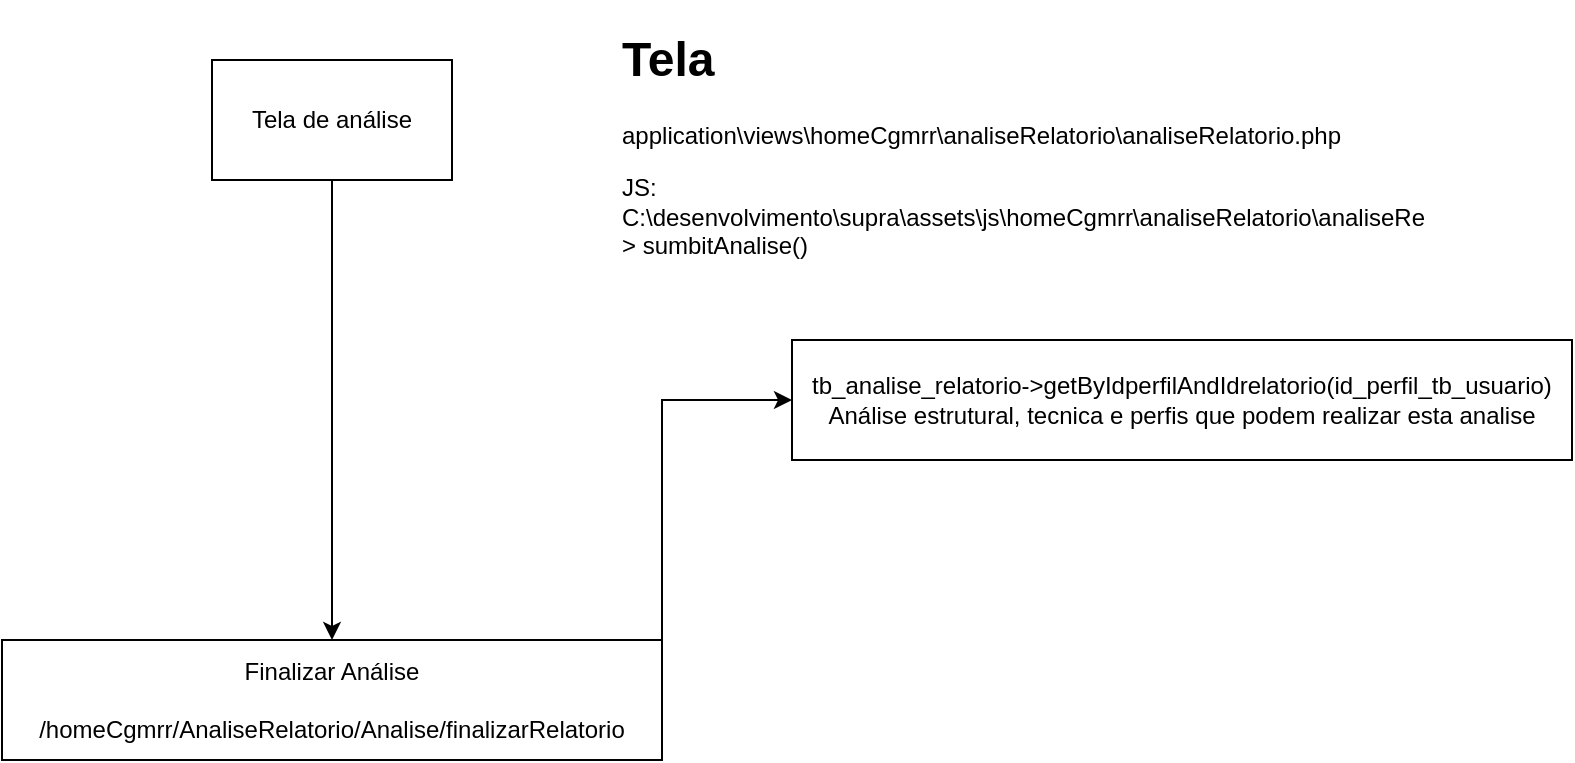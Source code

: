 <mxfile version="13.8.8" type="github">
  <diagram id="zcZmubBTFPgRcmoIeQr6" name="Page-1">
    <mxGraphModel dx="891" dy="473" grid="1" gridSize="10" guides="1" tooltips="1" connect="1" arrows="1" fold="1" page="1" pageScale="1" pageWidth="827" pageHeight="1169" math="0" shadow="0">
      <root>
        <mxCell id="0" />
        <mxCell id="1" parent="0" />
        <mxCell id="HtH8b549MW-XR1xS6iwa-7" style="edgeStyle=orthogonalEdgeStyle;rounded=0;orthogonalLoop=1;jettySize=auto;html=1;exitX=1;exitY=0;exitDx=0;exitDy=0;entryX=0;entryY=0.5;entryDx=0;entryDy=0;" edge="1" parent="1" source="HtH8b549MW-XR1xS6iwa-1" target="HtH8b549MW-XR1xS6iwa-5">
          <mxGeometry relative="1" as="geometry" />
        </mxCell>
        <mxCell id="HtH8b549MW-XR1xS6iwa-1" value="&lt;div&gt;Finalizar Análise&lt;/div&gt;&lt;div&gt;&lt;br&gt;&lt;/div&gt;&lt;div&gt;/homeCgmrr/AnaliseRelatorio/Analise/finalizarRelatorio&lt;br&gt;&lt;/div&gt;" style="rounded=0;whiteSpace=wrap;html=1;" vertex="1" parent="1">
          <mxGeometry x="105" y="320" width="330" height="60" as="geometry" />
        </mxCell>
        <mxCell id="HtH8b549MW-XR1xS6iwa-4" value="" style="edgeStyle=orthogonalEdgeStyle;rounded=0;orthogonalLoop=1;jettySize=auto;html=1;" edge="1" parent="1" source="HtH8b549MW-XR1xS6iwa-2" target="HtH8b549MW-XR1xS6iwa-1">
          <mxGeometry relative="1" as="geometry" />
        </mxCell>
        <mxCell id="HtH8b549MW-XR1xS6iwa-2" value="Tela de análise" style="rounded=0;whiteSpace=wrap;html=1;" vertex="1" parent="1">
          <mxGeometry x="210" y="30" width="120" height="60" as="geometry" />
        </mxCell>
        <mxCell id="HtH8b549MW-XR1xS6iwa-3" value="&lt;h1&gt;Tela&lt;/h1&gt;&lt;p&gt;application\views\homeCgmrr\analiseRelatorio\analiseRelatorio.php&lt;/p&gt;&lt;p&gt;JS: C:\desenvolvimento\supra\assets\js\homeCgmrr\analiseRelatorio\analiseRelatorio.js &amp;gt; sumbitAnalise()&lt;br&gt;&lt;/p&gt;" style="text;html=1;strokeColor=none;fillColor=none;spacing=5;spacingTop=-20;whiteSpace=wrap;overflow=hidden;rounded=0;" vertex="1" parent="1">
          <mxGeometry x="410" y="10" width="410" height="120" as="geometry" />
        </mxCell>
        <mxCell id="HtH8b549MW-XR1xS6iwa-5" value="&lt;div&gt;tb_analise_relatorio-&amp;gt;getByIdperfilAndIdrelatorio(id_perfil_tb_usuario)&lt;/div&gt;&lt;div&gt;Análise estrutural, tecnica e perfis que podem realizar esta analise&lt;br&gt;&lt;/div&gt;" style="rounded=0;whiteSpace=wrap;html=1;" vertex="1" parent="1">
          <mxGeometry x="500" y="170" width="390" height="60" as="geometry" />
        </mxCell>
      </root>
    </mxGraphModel>
  </diagram>
</mxfile>
